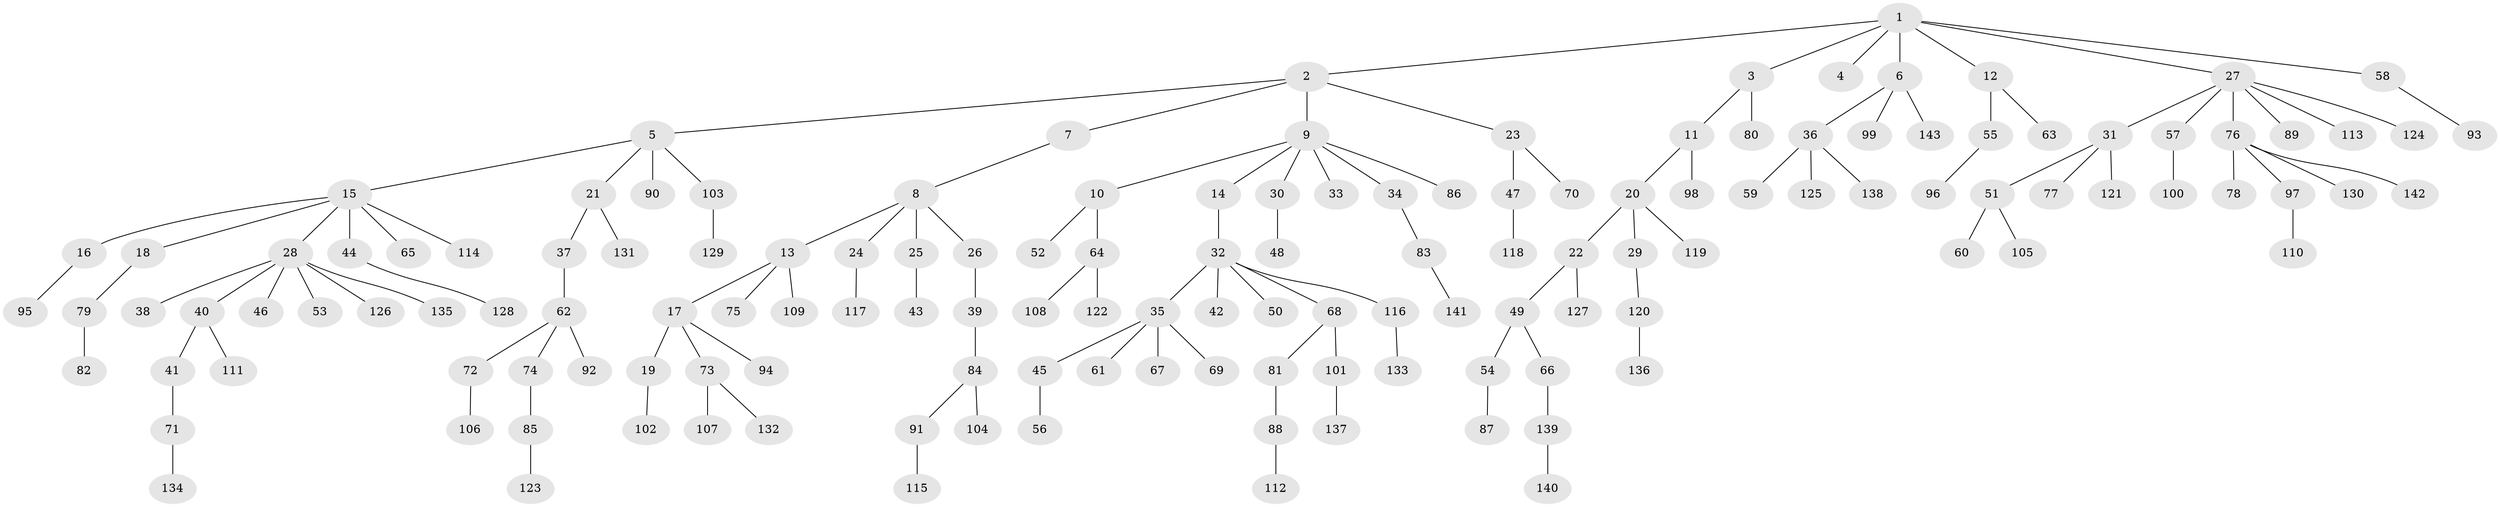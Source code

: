// coarse degree distribution, {9: 0.010101010101010102, 6: 0.04040404040404041, 2: 0.23232323232323232, 1: 0.5959595959595959, 10: 0.010101010101010102, 5: 0.020202020202020204, 7: 0.020202020202020204, 3: 0.04040404040404041, 4: 0.030303030303030304}
// Generated by graph-tools (version 1.1) at 2025/24/03/03/25 07:24:07]
// undirected, 143 vertices, 142 edges
graph export_dot {
graph [start="1"]
  node [color=gray90,style=filled];
  1;
  2;
  3;
  4;
  5;
  6;
  7;
  8;
  9;
  10;
  11;
  12;
  13;
  14;
  15;
  16;
  17;
  18;
  19;
  20;
  21;
  22;
  23;
  24;
  25;
  26;
  27;
  28;
  29;
  30;
  31;
  32;
  33;
  34;
  35;
  36;
  37;
  38;
  39;
  40;
  41;
  42;
  43;
  44;
  45;
  46;
  47;
  48;
  49;
  50;
  51;
  52;
  53;
  54;
  55;
  56;
  57;
  58;
  59;
  60;
  61;
  62;
  63;
  64;
  65;
  66;
  67;
  68;
  69;
  70;
  71;
  72;
  73;
  74;
  75;
  76;
  77;
  78;
  79;
  80;
  81;
  82;
  83;
  84;
  85;
  86;
  87;
  88;
  89;
  90;
  91;
  92;
  93;
  94;
  95;
  96;
  97;
  98;
  99;
  100;
  101;
  102;
  103;
  104;
  105;
  106;
  107;
  108;
  109;
  110;
  111;
  112;
  113;
  114;
  115;
  116;
  117;
  118;
  119;
  120;
  121;
  122;
  123;
  124;
  125;
  126;
  127;
  128;
  129;
  130;
  131;
  132;
  133;
  134;
  135;
  136;
  137;
  138;
  139;
  140;
  141;
  142;
  143;
  1 -- 2;
  1 -- 3;
  1 -- 4;
  1 -- 6;
  1 -- 12;
  1 -- 27;
  1 -- 58;
  2 -- 5;
  2 -- 7;
  2 -- 9;
  2 -- 23;
  3 -- 11;
  3 -- 80;
  5 -- 15;
  5 -- 21;
  5 -- 90;
  5 -- 103;
  6 -- 36;
  6 -- 99;
  6 -- 143;
  7 -- 8;
  8 -- 13;
  8 -- 24;
  8 -- 25;
  8 -- 26;
  9 -- 10;
  9 -- 14;
  9 -- 30;
  9 -- 33;
  9 -- 34;
  9 -- 86;
  10 -- 52;
  10 -- 64;
  11 -- 20;
  11 -- 98;
  12 -- 55;
  12 -- 63;
  13 -- 17;
  13 -- 75;
  13 -- 109;
  14 -- 32;
  15 -- 16;
  15 -- 18;
  15 -- 28;
  15 -- 44;
  15 -- 65;
  15 -- 114;
  16 -- 95;
  17 -- 19;
  17 -- 73;
  17 -- 94;
  18 -- 79;
  19 -- 102;
  20 -- 22;
  20 -- 29;
  20 -- 119;
  21 -- 37;
  21 -- 131;
  22 -- 49;
  22 -- 127;
  23 -- 47;
  23 -- 70;
  24 -- 117;
  25 -- 43;
  26 -- 39;
  27 -- 31;
  27 -- 57;
  27 -- 76;
  27 -- 89;
  27 -- 113;
  27 -- 124;
  28 -- 38;
  28 -- 40;
  28 -- 46;
  28 -- 53;
  28 -- 126;
  28 -- 135;
  29 -- 120;
  30 -- 48;
  31 -- 51;
  31 -- 77;
  31 -- 121;
  32 -- 35;
  32 -- 42;
  32 -- 50;
  32 -- 68;
  32 -- 116;
  34 -- 83;
  35 -- 45;
  35 -- 61;
  35 -- 67;
  35 -- 69;
  36 -- 59;
  36 -- 125;
  36 -- 138;
  37 -- 62;
  39 -- 84;
  40 -- 41;
  40 -- 111;
  41 -- 71;
  44 -- 128;
  45 -- 56;
  47 -- 118;
  49 -- 54;
  49 -- 66;
  51 -- 60;
  51 -- 105;
  54 -- 87;
  55 -- 96;
  57 -- 100;
  58 -- 93;
  62 -- 72;
  62 -- 74;
  62 -- 92;
  64 -- 108;
  64 -- 122;
  66 -- 139;
  68 -- 81;
  68 -- 101;
  71 -- 134;
  72 -- 106;
  73 -- 107;
  73 -- 132;
  74 -- 85;
  76 -- 78;
  76 -- 97;
  76 -- 130;
  76 -- 142;
  79 -- 82;
  81 -- 88;
  83 -- 141;
  84 -- 91;
  84 -- 104;
  85 -- 123;
  88 -- 112;
  91 -- 115;
  97 -- 110;
  101 -- 137;
  103 -- 129;
  116 -- 133;
  120 -- 136;
  139 -- 140;
}
